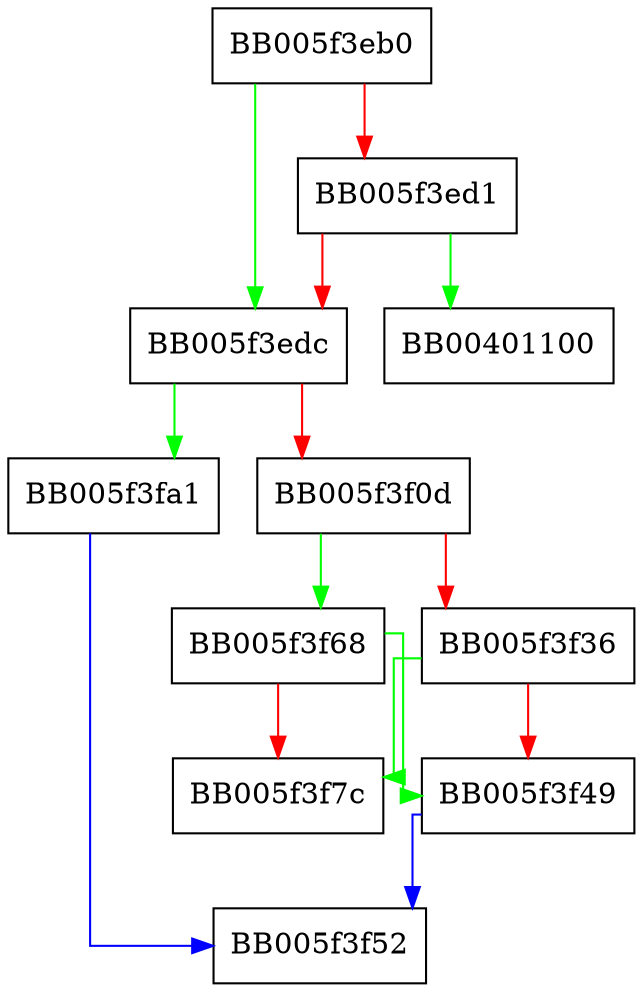 digraph OSSL_PARAM_BLD_push_utf8_string {
  node [shape="box"];
  graph [splines=ortho];
  BB005f3eb0 -> BB005f3edc [color="green"];
  BB005f3eb0 -> BB005f3ed1 [color="red"];
  BB005f3ed1 -> BB00401100 [color="green"];
  BB005f3ed1 -> BB005f3edc [color="red"];
  BB005f3edc -> BB005f3fa1 [color="green"];
  BB005f3edc -> BB005f3f0d [color="red"];
  BB005f3f0d -> BB005f3f68 [color="green"];
  BB005f3f0d -> BB005f3f36 [color="red"];
  BB005f3f36 -> BB005f3f7c [color="green"];
  BB005f3f36 -> BB005f3f49 [color="red"];
  BB005f3f49 -> BB005f3f52 [color="blue"];
  BB005f3f68 -> BB005f3f49 [color="green"];
  BB005f3f68 -> BB005f3f7c [color="red"];
  BB005f3fa1 -> BB005f3f52 [color="blue"];
}
